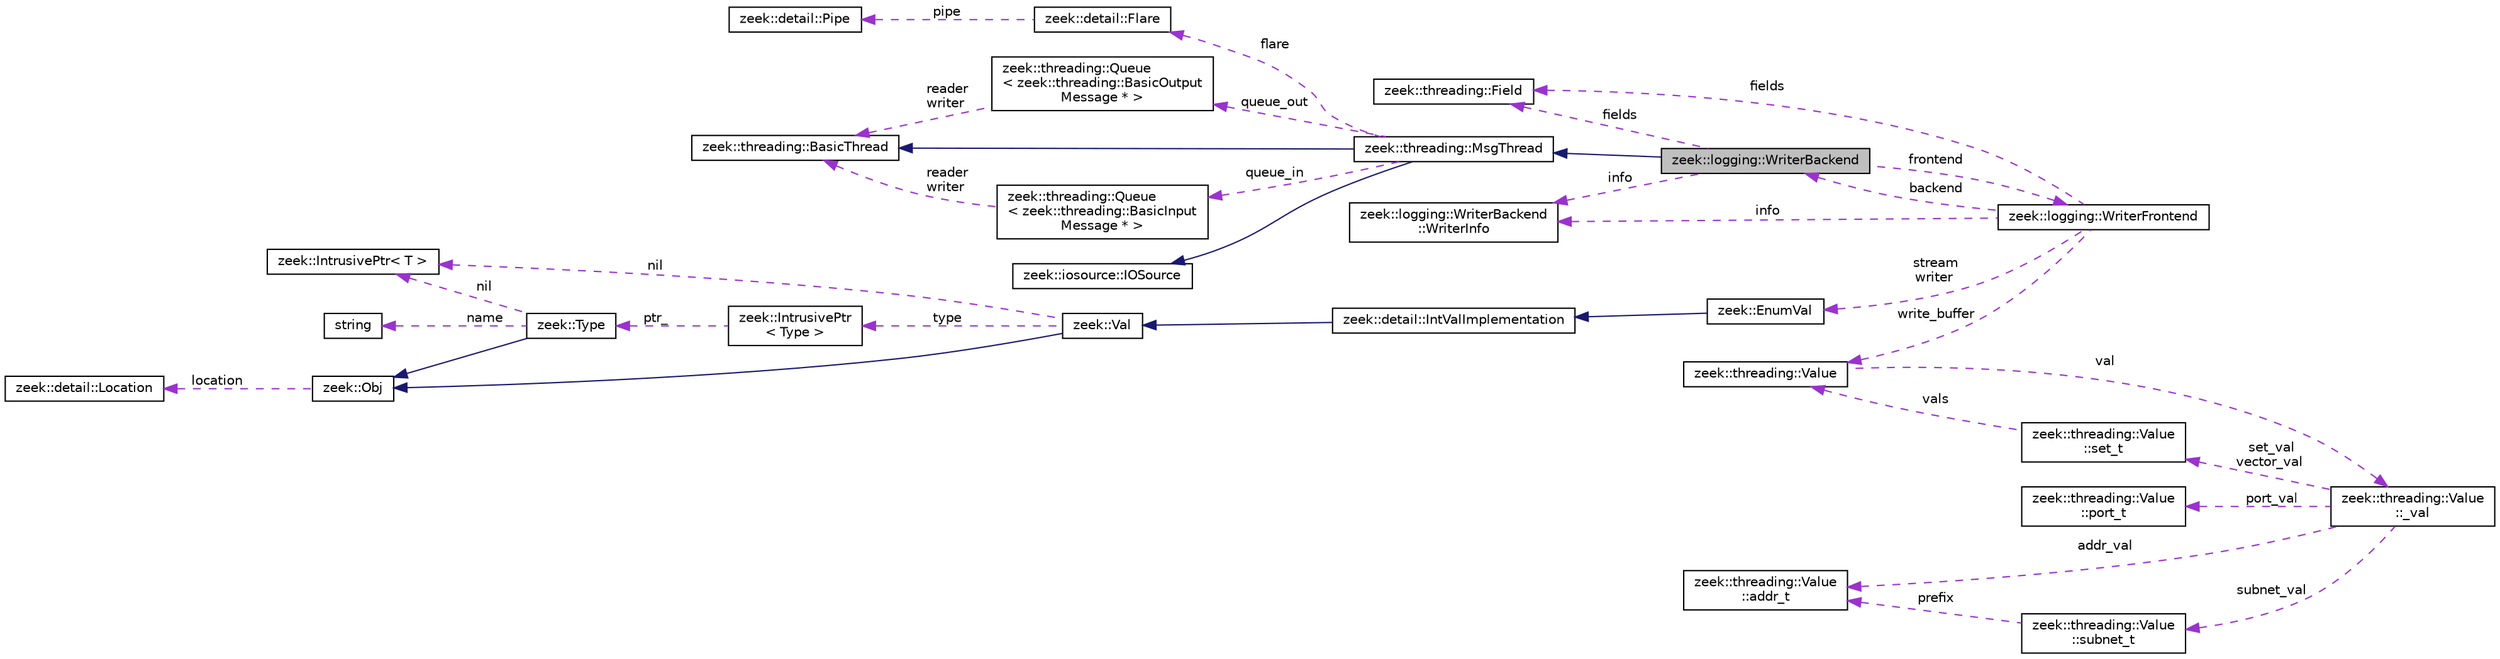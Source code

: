 digraph "zeek::logging::WriterBackend"
{
 // LATEX_PDF_SIZE
  edge [fontname="Helvetica",fontsize="10",labelfontname="Helvetica",labelfontsize="10"];
  node [fontname="Helvetica",fontsize="10",shape=record];
  rankdir="LR";
  Node1 [label="zeek::logging::WriterBackend",height=0.2,width=0.4,color="black", fillcolor="grey75", style="filled", fontcolor="black",tooltip=" "];
  Node2 -> Node1 [dir="back",color="midnightblue",fontsize="10",style="solid",fontname="Helvetica"];
  Node2 [label="zeek::threading::MsgThread",height=0.2,width=0.4,color="black", fillcolor="white", style="filled",URL="$d8/d7d/classzeek_1_1threading_1_1MsgThread.html",tooltip=" "];
  Node3 -> Node2 [dir="back",color="midnightblue",fontsize="10",style="solid",fontname="Helvetica"];
  Node3 [label="zeek::threading::BasicThread",height=0.2,width=0.4,color="black", fillcolor="white", style="filled",URL="$d3/dd9/classzeek_1_1threading_1_1BasicThread.html",tooltip=" "];
  Node4 -> Node2 [dir="back",color="midnightblue",fontsize="10",style="solid",fontname="Helvetica"];
  Node4 [label="zeek::iosource::IOSource",height=0.2,width=0.4,color="black", fillcolor="white", style="filled",URL="$da/dea/classzeek_1_1iosource_1_1IOSource.html",tooltip=" "];
  Node5 -> Node2 [dir="back",color="darkorchid3",fontsize="10",style="dashed",label=" queue_in" ,fontname="Helvetica"];
  Node5 [label="zeek::threading::Queue\l\< zeek::threading::BasicInput\lMessage * \>",height=0.2,width=0.4,color="black", fillcolor="white", style="filled",URL="$dd/dd1/classzeek_1_1threading_1_1Queue.html",tooltip=" "];
  Node3 -> Node5 [dir="back",color="darkorchid3",fontsize="10",style="dashed",label=" reader\nwriter" ,fontname="Helvetica"];
  Node6 -> Node2 [dir="back",color="darkorchid3",fontsize="10",style="dashed",label=" queue_out" ,fontname="Helvetica"];
  Node6 [label="zeek::threading::Queue\l\< zeek::threading::BasicOutput\lMessage * \>",height=0.2,width=0.4,color="black", fillcolor="white", style="filled",URL="$dd/dd1/classzeek_1_1threading_1_1Queue.html",tooltip=" "];
  Node3 -> Node6 [dir="back",color="darkorchid3",fontsize="10",style="dashed",label=" reader\nwriter" ,fontname="Helvetica"];
  Node7 -> Node2 [dir="back",color="darkorchid3",fontsize="10",style="dashed",label=" flare" ,fontname="Helvetica"];
  Node7 [label="zeek::detail::Flare",height=0.2,width=0.4,color="black", fillcolor="white", style="filled",URL="$d5/dce/classzeek_1_1detail_1_1Flare.html",tooltip=" "];
  Node8 -> Node7 [dir="back",color="darkorchid3",fontsize="10",style="dashed",label=" pipe" ,fontname="Helvetica"];
  Node8 [label="zeek::detail::Pipe",height=0.2,width=0.4,color="black", fillcolor="white", style="filled",URL="$de/dd5/classzeek_1_1detail_1_1Pipe.html",tooltip=" "];
  Node9 -> Node1 [dir="back",color="darkorchid3",fontsize="10",style="dashed",label=" frontend" ,fontname="Helvetica"];
  Node9 [label="zeek::logging::WriterFrontend",height=0.2,width=0.4,color="black", fillcolor="white", style="filled",URL="$dc/d09/classzeek_1_1logging_1_1WriterFrontend.html",tooltip=" "];
  Node10 -> Node9 [dir="back",color="darkorchid3",fontsize="10",style="dashed",label=" stream\nwriter" ,fontname="Helvetica"];
  Node10 [label="zeek::EnumVal",height=0.2,width=0.4,color="black", fillcolor="white", style="filled",URL="$dc/da0/classzeek_1_1EnumVal.html",tooltip=" "];
  Node11 -> Node10 [dir="back",color="midnightblue",fontsize="10",style="solid",fontname="Helvetica"];
  Node11 [label="zeek::detail::IntValImplementation",height=0.2,width=0.4,color="black", fillcolor="white", style="filled",URL="$db/d72/classzeek_1_1detail_1_1IntValImplementation.html",tooltip=" "];
  Node12 -> Node11 [dir="back",color="midnightblue",fontsize="10",style="solid",fontname="Helvetica"];
  Node12 [label="zeek::Val",height=0.2,width=0.4,color="black", fillcolor="white", style="filled",URL="$de/d49/classzeek_1_1Val.html",tooltip=" "];
  Node13 -> Node12 [dir="back",color="midnightblue",fontsize="10",style="solid",fontname="Helvetica"];
  Node13 [label="zeek::Obj",height=0.2,width=0.4,color="black", fillcolor="white", style="filled",URL="$dd/df1/classzeek_1_1Obj.html",tooltip=" "];
  Node14 -> Node13 [dir="back",color="darkorchid3",fontsize="10",style="dashed",label=" location" ,fontname="Helvetica"];
  Node14 [label="zeek::detail::Location",height=0.2,width=0.4,color="black", fillcolor="white", style="filled",URL="$d5/d1d/classzeek_1_1detail_1_1Location.html",tooltip=" "];
  Node15 -> Node12 [dir="back",color="darkorchid3",fontsize="10",style="dashed",label=" nil" ,fontname="Helvetica"];
  Node15 [label="zeek::IntrusivePtr\< T \>",height=0.2,width=0.4,color="black", fillcolor="white", style="filled",URL="$d6/dba/classzeek_1_1IntrusivePtr.html",tooltip=" "];
  Node16 -> Node12 [dir="back",color="darkorchid3",fontsize="10",style="dashed",label=" type" ,fontname="Helvetica"];
  Node16 [label="zeek::IntrusivePtr\l\< Type \>",height=0.2,width=0.4,color="black", fillcolor="white", style="filled",URL="$d6/dba/classzeek_1_1IntrusivePtr.html",tooltip=" "];
  Node17 -> Node16 [dir="back",color="darkorchid3",fontsize="10",style="dashed",label=" ptr_" ,fontname="Helvetica"];
  Node17 [label="zeek::Type",height=0.2,width=0.4,color="black", fillcolor="white", style="filled",URL="$d0/d4f/classzeek_1_1Type.html",tooltip=" "];
  Node13 -> Node17 [dir="back",color="midnightblue",fontsize="10",style="solid",fontname="Helvetica"];
  Node15 -> Node17 [dir="back",color="darkorchid3",fontsize="10",style="dashed",label=" nil" ,fontname="Helvetica"];
  Node18 -> Node17 [dir="back",color="darkorchid3",fontsize="10",style="dashed",label=" name" ,fontname="Helvetica"];
  Node18 [label="string",height=0.2,width=0.4,color="black", fillcolor="white", style="filled",tooltip=" "];
  Node1 -> Node9 [dir="back",color="darkorchid3",fontsize="10",style="dashed",label=" backend" ,fontname="Helvetica"];
  Node19 -> Node9 [dir="back",color="darkorchid3",fontsize="10",style="dashed",label=" info" ,fontname="Helvetica"];
  Node19 [label="zeek::logging::WriterBackend\l::WriterInfo",height=0.2,width=0.4,color="black", fillcolor="white", style="filled",URL="$d5/db9/structzeek_1_1logging_1_1WriterBackend_1_1WriterInfo.html",tooltip=" "];
  Node20 -> Node9 [dir="back",color="darkorchid3",fontsize="10",style="dashed",label=" fields" ,fontname="Helvetica"];
  Node20 [label="zeek::threading::Field",height=0.2,width=0.4,color="black", fillcolor="white", style="filled",URL="$d8/d69/structzeek_1_1threading_1_1Field.html",tooltip=" "];
  Node21 -> Node9 [dir="back",color="darkorchid3",fontsize="10",style="dashed",label=" write_buffer" ,fontname="Helvetica"];
  Node21 [label="zeek::threading::Value",height=0.2,width=0.4,color="black", fillcolor="white", style="filled",URL="$da/d45/structzeek_1_1threading_1_1Value.html",tooltip=" "];
  Node22 -> Node21 [dir="back",color="darkorchid3",fontsize="10",style="dashed",label=" val" ,fontname="Helvetica"];
  Node22 [label="zeek::threading::Value\l::_val",height=0.2,width=0.4,color="black", fillcolor="white", style="filled",URL="$df/d0e/unionzeek_1_1threading_1_1Value_1_1__val.html",tooltip=" "];
  Node23 -> Node22 [dir="back",color="darkorchid3",fontsize="10",style="dashed",label=" port_val" ,fontname="Helvetica"];
  Node23 [label="zeek::threading::Value\l::port_t",height=0.2,width=0.4,color="black", fillcolor="white", style="filled",URL="$da/d45/structzeek_1_1threading_1_1Value.html#d1/d2d/structzeek_1_1threading_1_1Value_1_1port__t",tooltip=" "];
  Node24 -> Node22 [dir="back",color="darkorchid3",fontsize="10",style="dashed",label=" set_val\nvector_val" ,fontname="Helvetica"];
  Node24 [label="zeek::threading::Value\l::set_t",height=0.2,width=0.4,color="black", fillcolor="white", style="filled",URL="$da/d45/structzeek_1_1threading_1_1Value.html#d0/d39/structzeek_1_1threading_1_1Value_1_1set__t",tooltip="False for optional record fields that are not set."];
  Node21 -> Node24 [dir="back",color="darkorchid3",fontsize="10",style="dashed",label=" vals" ,fontname="Helvetica"];
  Node25 -> Node22 [dir="back",color="darkorchid3",fontsize="10",style="dashed",label=" addr_val" ,fontname="Helvetica"];
  Node25 [label="zeek::threading::Value\l::addr_t",height=0.2,width=0.4,color="black", fillcolor="white", style="filled",URL="$da/d45/structzeek_1_1threading_1_1Value.html#df/dcd/structzeek_1_1threading_1_1Value_1_1addr__t",tooltip=" "];
  Node26 -> Node22 [dir="back",color="darkorchid3",fontsize="10",style="dashed",label=" subnet_val" ,fontname="Helvetica"];
  Node26 [label="zeek::threading::Value\l::subnet_t",height=0.2,width=0.4,color="black", fillcolor="white", style="filled",URL="$da/d45/structzeek_1_1threading_1_1Value.html#dd/d8c/structzeek_1_1threading_1_1Value_1_1subnet__t",tooltip=" "];
  Node25 -> Node26 [dir="back",color="darkorchid3",fontsize="10",style="dashed",label=" prefix" ,fontname="Helvetica"];
  Node19 -> Node1 [dir="back",color="darkorchid3",fontsize="10",style="dashed",label=" info" ,fontname="Helvetica"];
  Node20 -> Node1 [dir="back",color="darkorchid3",fontsize="10",style="dashed",label=" fields" ,fontname="Helvetica"];
}
